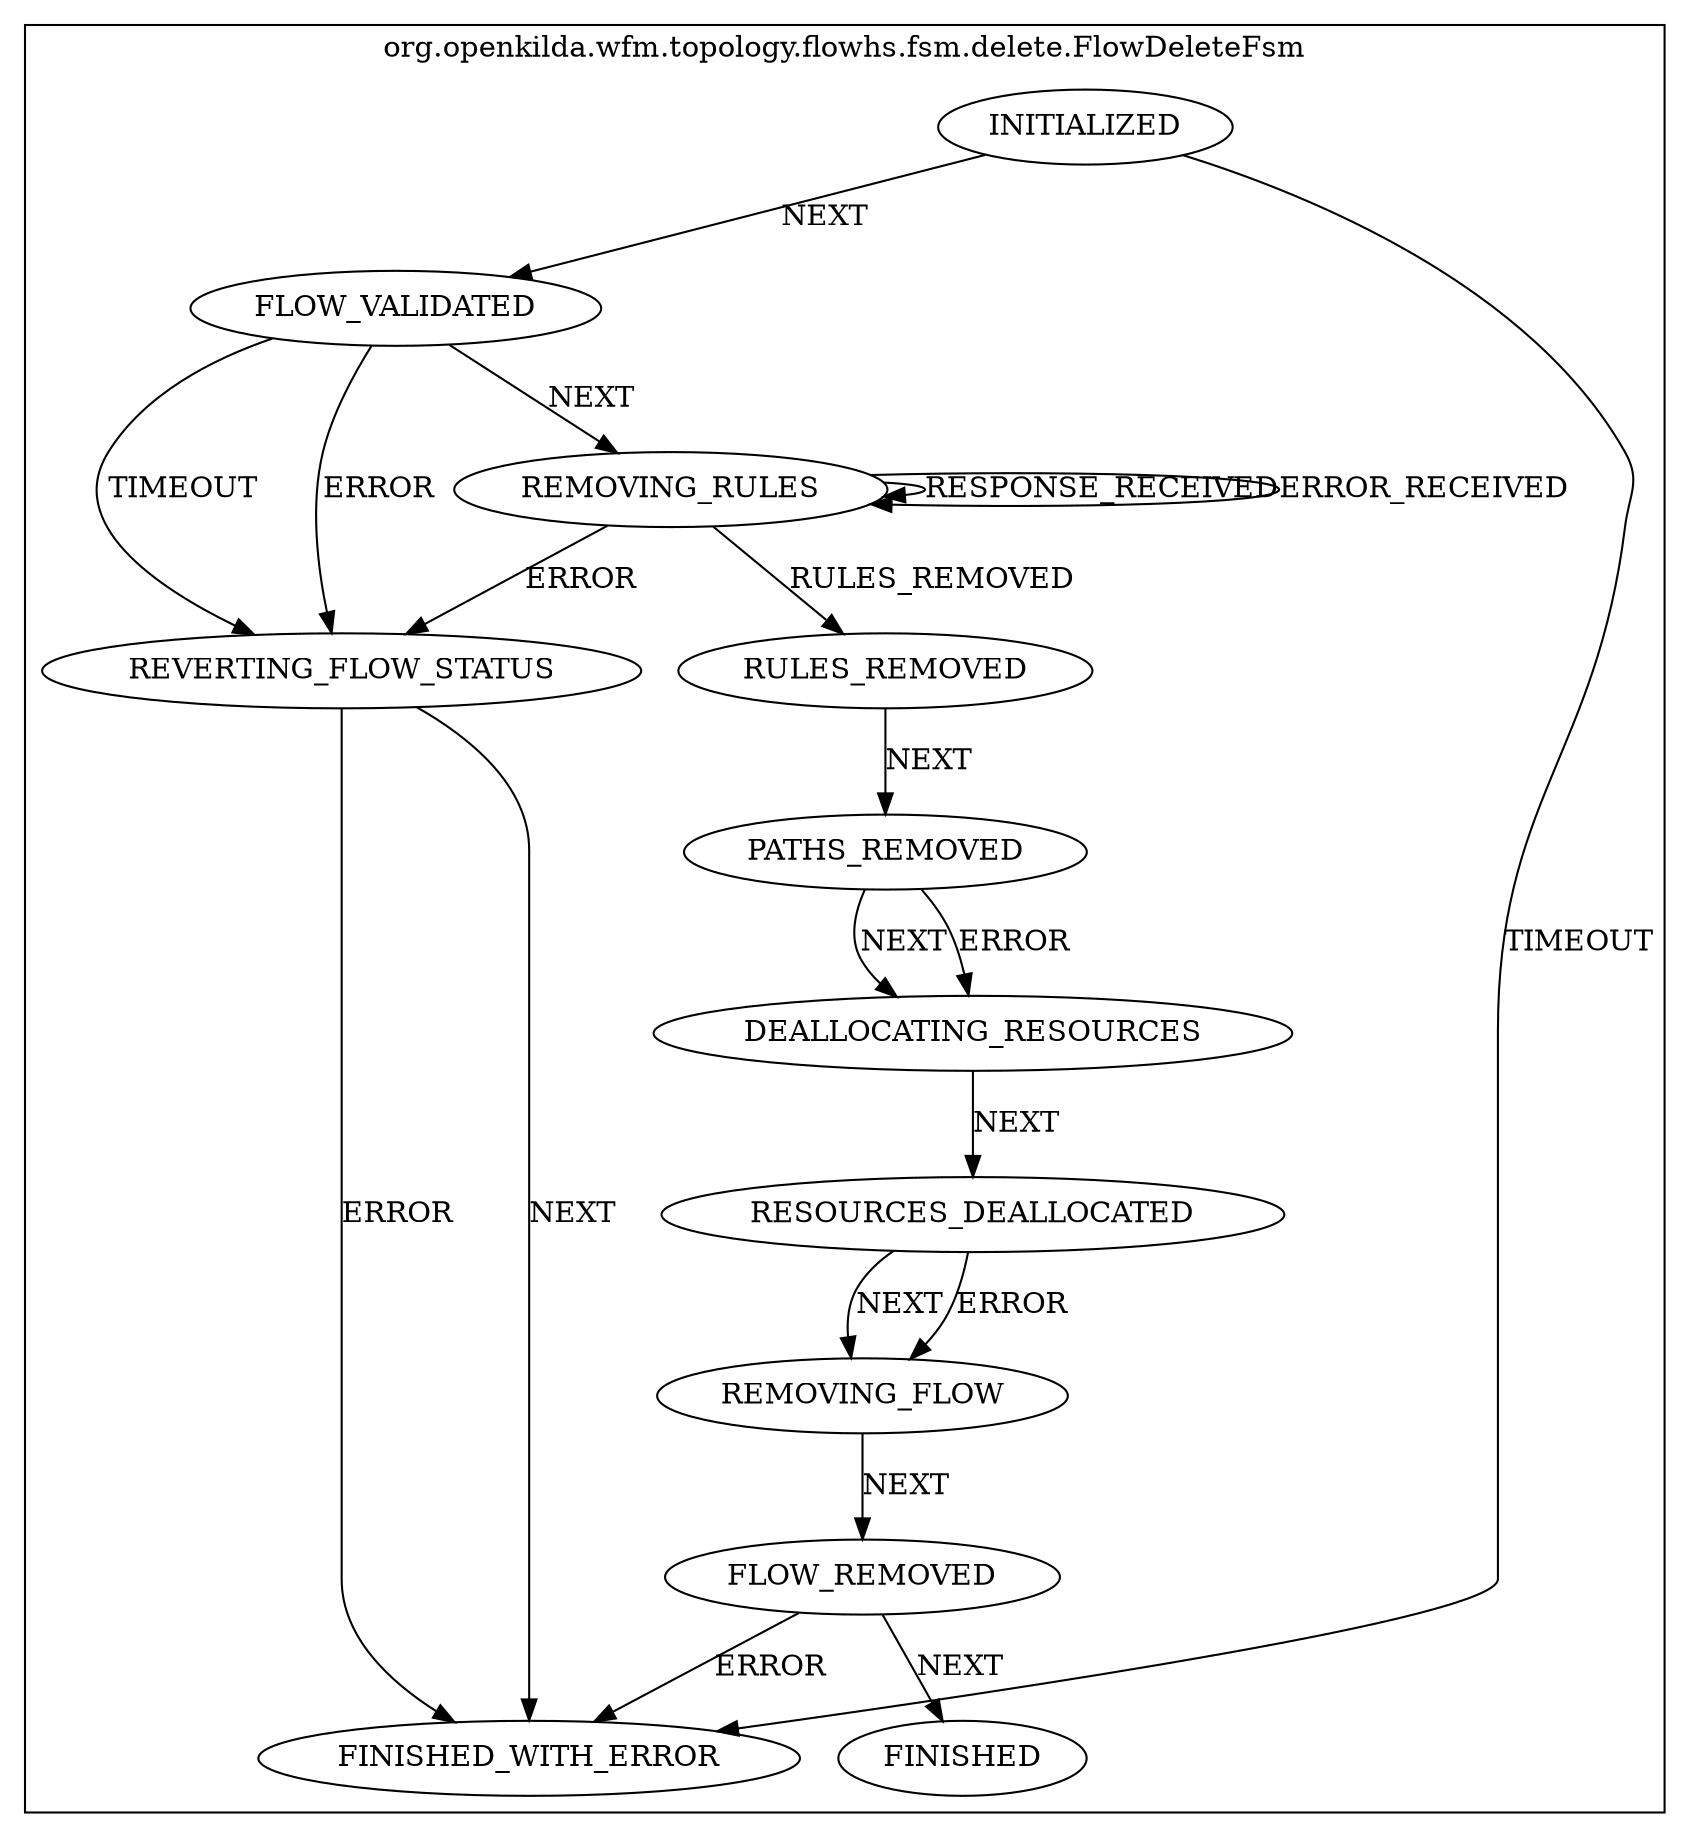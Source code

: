 digraph {
compound=true;
subgraph cluster_StateMachine {
label="org.openkilda.wfm.topology.flowhs.fsm.delete.FlowDeleteFsm";
REVERTING_FLOW_STATUS [label="REVERTING_FLOW_STATUS"];
RULES_REMOVED [label="RULES_REMOVED"];
DEALLOCATING_RESOURCES [label="DEALLOCATING_RESOURCES"];
RESOURCES_DEALLOCATED [label="RESOURCES_DEALLOCATED"];
FINISHED [label="FINISHED"];
INITIALIZED [label="INITIALIZED"];
FINISHED_WITH_ERROR [label="FINISHED_WITH_ERROR"];
PATHS_REMOVED [label="PATHS_REMOVED"];
REMOVING_FLOW [label="REMOVING_FLOW"];
FLOW_REMOVED [label="FLOW_REMOVED"];
FLOW_VALIDATED [label="FLOW_VALIDATED"];
REMOVING_RULES [label="REMOVING_RULES"];

REVERTING_FLOW_STATUS -> FINISHED_WITH_ERROR [ label="NEXT"];
REVERTING_FLOW_STATUS -> FINISHED_WITH_ERROR [ label="ERROR"];
RULES_REMOVED -> PATHS_REMOVED [ label="NEXT"];
DEALLOCATING_RESOURCES -> RESOURCES_DEALLOCATED [ label="NEXT"];
RESOURCES_DEALLOCATED -> REMOVING_FLOW [ label="NEXT"];
RESOURCES_DEALLOCATED -> REMOVING_FLOW [ label="ERROR"];
INITIALIZED -> FLOW_VALIDATED [ label="NEXT"];
INITIALIZED -> FINISHED_WITH_ERROR [ label="TIMEOUT"];
PATHS_REMOVED -> DEALLOCATING_RESOURCES [ label="NEXT"];
PATHS_REMOVED -> DEALLOCATING_RESOURCES [ label="ERROR"];
REMOVING_FLOW -> FLOW_REMOVED [ label="NEXT"];
FLOW_REMOVED -> FINISHED [ label="NEXT"];
FLOW_REMOVED -> FINISHED_WITH_ERROR [ label="ERROR"];
FLOW_VALIDATED -> REMOVING_RULES [ label="NEXT"];
FLOW_VALIDATED -> REVERTING_FLOW_STATUS [ label="TIMEOUT"];
FLOW_VALIDATED -> REVERTING_FLOW_STATUS [ label="ERROR"];
REMOVING_RULES -> REMOVING_RULES [ label="RESPONSE_RECEIVED"];
REMOVING_RULES -> REMOVING_RULES [ label="ERROR_RECEIVED"];
REMOVING_RULES -> RULES_REMOVED [ label="RULES_REMOVED"];
REMOVING_RULES -> REVERTING_FLOW_STATUS [ label="ERROR"];}}
